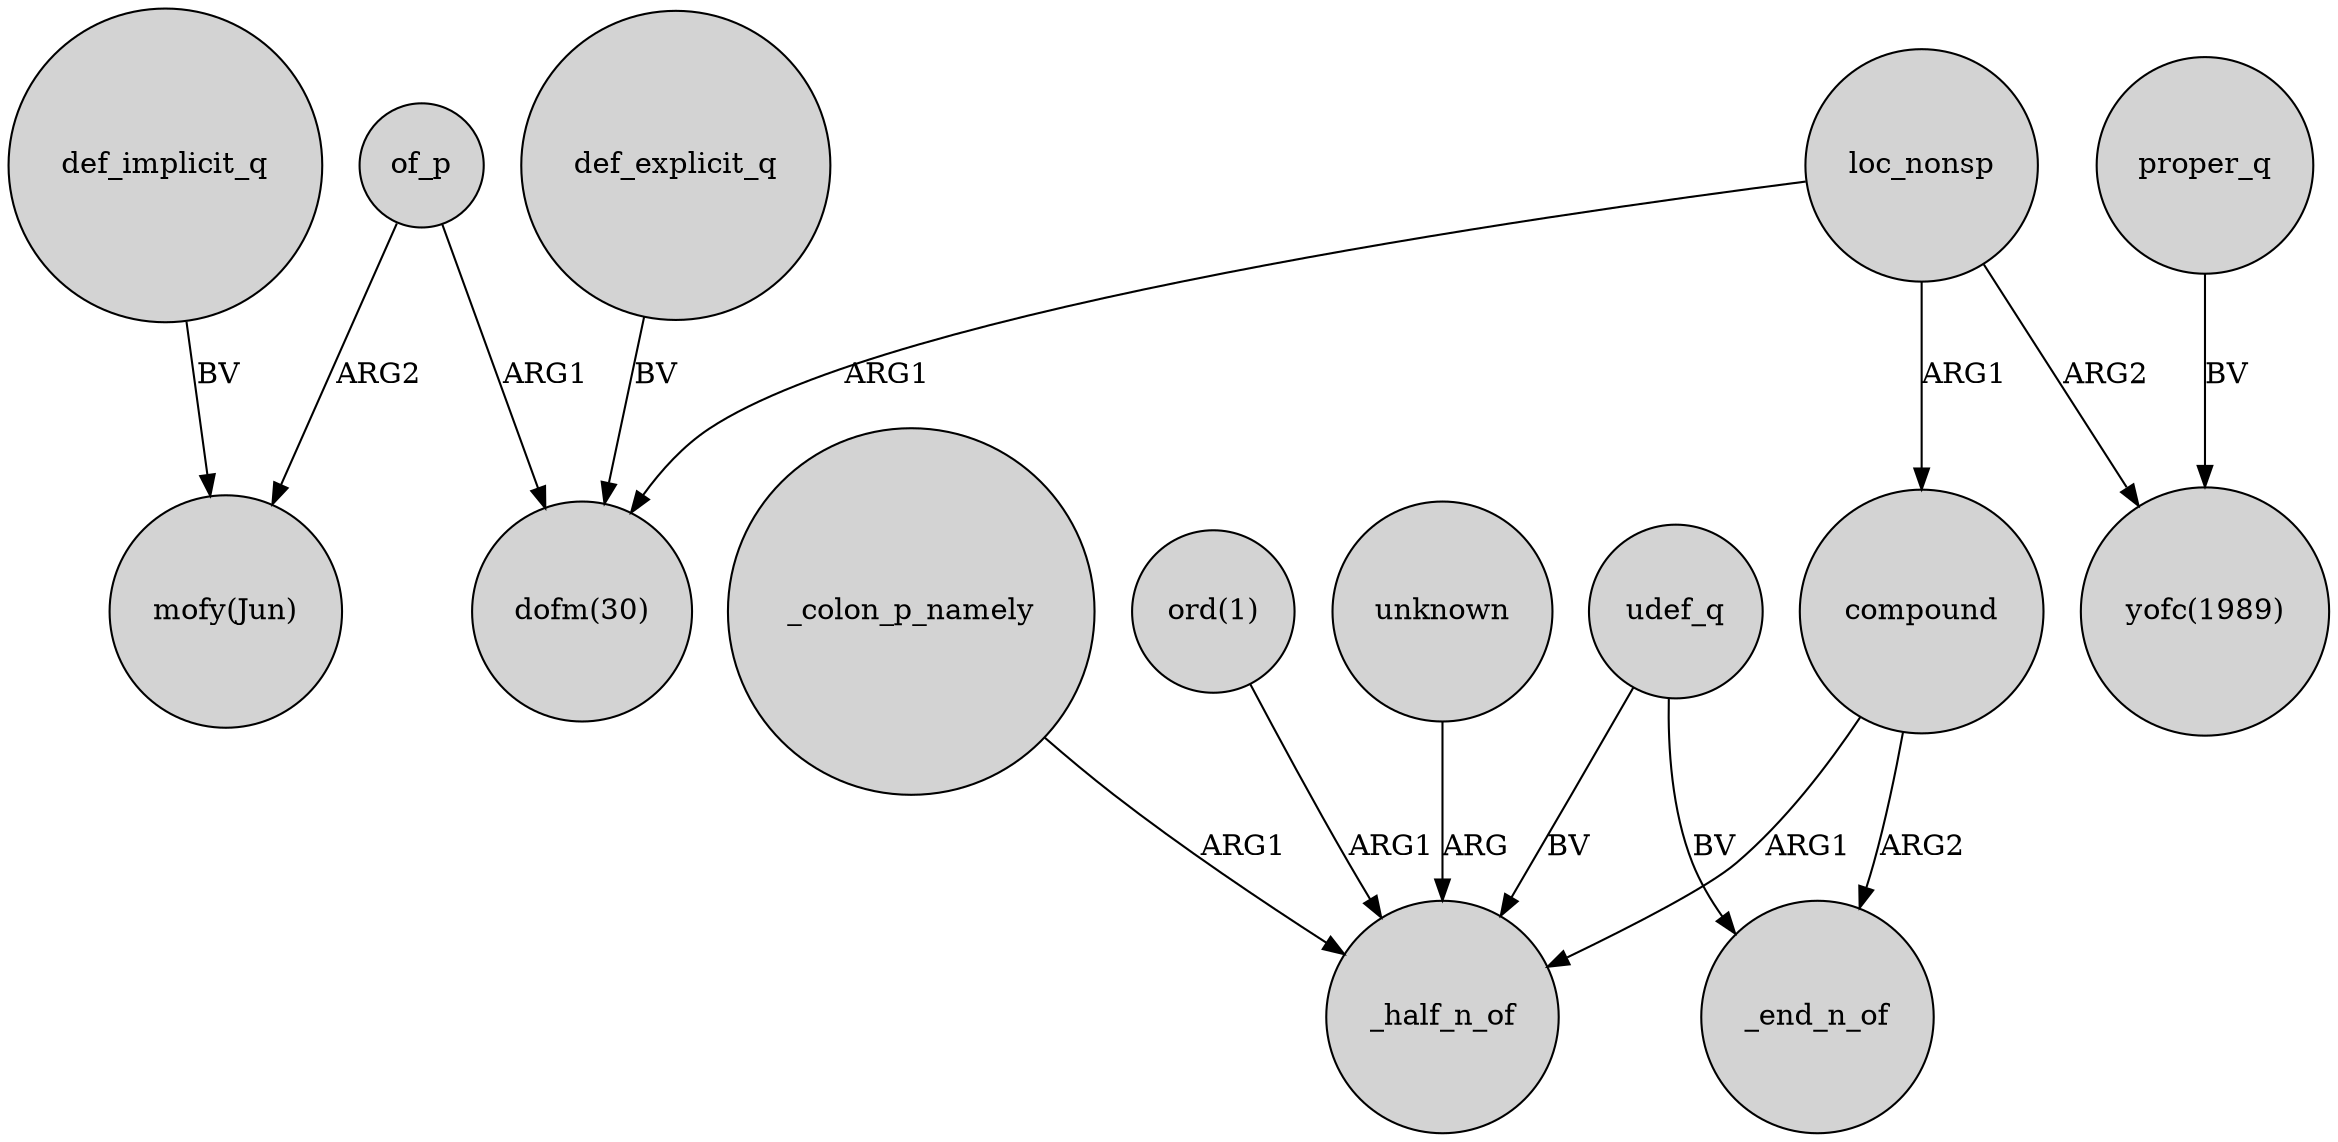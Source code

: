 digraph {
	node [shape=circle style=filled]
	def_implicit_q -> "mofy(Jun)" [label=BV]
	loc_nonsp -> "yofc(1989)" [label=ARG2]
	_colon_p_namely -> _half_n_of [label=ARG1]
	"ord(1)" -> _half_n_of [label=ARG1]
	unknown -> _half_n_of [label=ARG]
	udef_q -> _half_n_of [label=BV]
	compound -> _half_n_of [label=ARG1]
	loc_nonsp -> compound [label=ARG1]
	loc_nonsp -> "dofm(30)" [label=ARG1]
	of_p -> "dofm(30)" [label=ARG1]
	compound -> _end_n_of [label=ARG2]
	proper_q -> "yofc(1989)" [label=BV]
	of_p -> "mofy(Jun)" [label=ARG2]
	udef_q -> _end_n_of [label=BV]
	def_explicit_q -> "dofm(30)" [label=BV]
}
